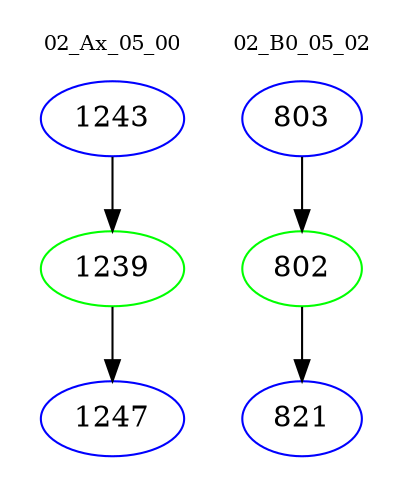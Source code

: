 digraph{
subgraph cluster_0 {
color = white
label = "02_Ax_05_00";
fontsize=10;
T0_1243 [label="1243", color="blue"]
T0_1243 -> T0_1239 [color="black"]
T0_1239 [label="1239", color="green"]
T0_1239 -> T0_1247 [color="black"]
T0_1247 [label="1247", color="blue"]
}
subgraph cluster_1 {
color = white
label = "02_B0_05_02";
fontsize=10;
T1_803 [label="803", color="blue"]
T1_803 -> T1_802 [color="black"]
T1_802 [label="802", color="green"]
T1_802 -> T1_821 [color="black"]
T1_821 [label="821", color="blue"]
}
}

